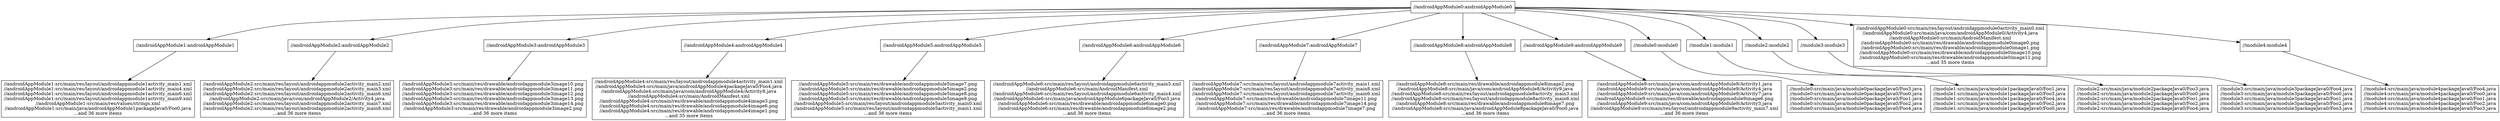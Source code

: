 digraph mygraph {
  node [shape=box];
"//androidAppModule0:androidAppModule0"
"//androidAppModule0:androidAppModule0" -> "//androidAppModule1:androidAppModule1"
"//androidAppModule0:androidAppModule0" -> "//androidAppModule2:androidAppModule2"
"//androidAppModule0:androidAppModule0" -> "//androidAppModule3:androidAppModule3"
"//androidAppModule0:androidAppModule0" -> "//androidAppModule4:androidAppModule4"
"//androidAppModule0:androidAppModule0" -> "//androidAppModule5:androidAppModule5"
"//androidAppModule0:androidAppModule0" -> "//androidAppModule6:androidAppModule6"
"//androidAppModule0:androidAppModule0" -> "//androidAppModule7:androidAppModule7"
"//androidAppModule0:androidAppModule0" -> "//androidAppModule8:androidAppModule8"
"//androidAppModule0:androidAppModule0" -> "//androidAppModule9:androidAppModule9"
"//androidAppModule0:androidAppModule0" -> "//module0:module0"
"//androidAppModule0:androidAppModule0" -> "//module1:module1"
"//androidAppModule0:androidAppModule0" -> "//module2:module2"
"//androidAppModule0:androidAppModule0" -> "//module3:module3"
"//androidAppModule0:androidAppModule0" -> "//androidAppModule0:src/main/res/layout/androidappmodule0activity_main0.xml\n//androidAppModule0:src/main/java/com/androidAppModule0/Activity4.java\n//androidAppModule0:src/main/AndroidManifest.xml\n//androidAppModule0:src/main/res/drawable/androidappmodule0image0.png\n//androidAppModule0:src/main/res/drawable/androidappmodule0image1.png\n//androidAppModule0:src/main/res/drawable/androidappmodule0image10.png\n//androidAppModule0:src/main/res/drawable/androidappmodule0image11.png\n...and 35 more items"
"//androidAppModule0:androidAppModule0" -> "//module4:module4"
"//androidAppModule2:androidAppModule2"
"//androidAppModule2:androidAppModule2" -> "//androidAppModule2:src/main/res/layout/androidappmodule2activity_main2.xml\n//androidAppModule2:src/main/res/layout/androidappmodule2activity_main3.xml\n//androidAppModule2:src/main/res/layout/androidappmodule2activity_main6.xml\n//androidAppModule2:src/main/java/com/androidAppModule2/Activity4.java\n//androidAppModule2:src/main/res/layout/androidappmodule2activity_main7.xml\n//androidAppModule2:src/main/res/layout/androidappmodule2activity_main8.xml\n...and 36 more items"
"//androidAppModule1:androidAppModule1"
"//androidAppModule1:androidAppModule1" -> "//androidAppModule1:src/main/res/layout/androidappmodule1activity_main1.xml\n//androidAppModule1:src/main/res/layout/androidappmodule1activity_main4.xml\n//androidAppModule1:src/main/res/layout/androidappmodule1activity_main6.xml\n//androidAppModule1:src/main/res/layout/androidappmodule1activity_main9.xml\n//androidAppModule1:src/main/res/values/strings.xml\n//androidAppModule1:src/main/java/androidAppModule1packageJava0/Foo0.java\n...and 36 more items"
"//androidAppModule5:androidAppModule5"
"//androidAppModule5:androidAppModule5" -> "//androidAppModule5:src/main/res/drawable/androidappmodule5image7.png\n//androidAppModule5:src/main/res/drawable/androidappmodule5image2.png\n//androidAppModule5:src/main/res/drawable/androidappmodule5image8.png\n//androidAppModule5:src/main/res/drawable/androidappmodule5image9.png\n//androidAppModule5:src/main/res/layout/androidappmodule5activity_main0.xml\n//androidAppModule5:src/main/res/layout/androidappmodule5activity_main1.xml\n...and 36 more items"
"//androidAppModule1:src/main/res/layout/androidappmodule1activity_main1.xml\n//androidAppModule1:src/main/res/layout/androidappmodule1activity_main4.xml\n//androidAppModule1:src/main/res/layout/androidappmodule1activity_main6.xml\n//androidAppModule1:src/main/res/layout/androidappmodule1activity_main9.xml\n//androidAppModule1:src/main/res/values/strings.xml\n//androidAppModule1:src/main/java/androidAppModule1packageJava0/Foo0.java\n...and 36 more items"
"//androidAppModule2:src/main/res/layout/androidappmodule2activity_main2.xml\n//androidAppModule2:src/main/res/layout/androidappmodule2activity_main3.xml\n//androidAppModule2:src/main/res/layout/androidappmodule2activity_main6.xml\n//androidAppModule2:src/main/java/com/androidAppModule2/Activity4.java\n//androidAppModule2:src/main/res/layout/androidappmodule2activity_main7.xml\n//androidAppModule2:src/main/res/layout/androidappmodule2activity_main8.xml\n...and 36 more items"
"//androidAppModule0:src/main/res/layout/androidappmodule0activity_main0.xml\n//androidAppModule0:src/main/java/com/androidAppModule0/Activity4.java\n//androidAppModule0:src/main/AndroidManifest.xml\n//androidAppModule0:src/main/res/drawable/androidappmodule0image0.png\n//androidAppModule0:src/main/res/drawable/androidappmodule0image1.png\n//androidAppModule0:src/main/res/drawable/androidappmodule0image10.png\n//androidAppModule0:src/main/res/drawable/androidappmodule0image11.png\n...and 35 more items"
"//androidAppModule5:src/main/res/drawable/androidappmodule5image7.png\n//androidAppModule5:src/main/res/drawable/androidappmodule5image2.png\n//androidAppModule5:src/main/res/drawable/androidappmodule5image8.png\n//androidAppModule5:src/main/res/drawable/androidappmodule5image9.png\n//androidAppModule5:src/main/res/layout/androidappmodule5activity_main0.xml\n//androidAppModule5:src/main/res/layout/androidappmodule5activity_main1.xml\n...and 36 more items"
"//module3:module3"
"//module3:module3" -> "//module3:src/main/java/module3packageJava0/Foo4.java\n//module3:src/main/java/module3packageJava0/Foo0.java\n//module3:src/main/java/module3packageJava0/Foo1.java\n//module3:src/main/java/module3packageJava0/Foo2.java\n//module3:src/main/java/module3packageJava0/Foo3.java"
"//module4:module4"
"//module4:module4" -> "//module4:src/main/java/module4packageJava0/Foo4.java\n//module4:src/main/java/module4packageJava0/Foo0.java\n//module4:src/main/java/module4packageJava0/Foo1.java\n//module4:src/main/java/module4packageJava0/Foo2.java\n//module4:src/main/java/module4packageJava0/Foo3.java"
"//module4:src/main/java/module4packageJava0/Foo4.java\n//module4:src/main/java/module4packageJava0/Foo0.java\n//module4:src/main/java/module4packageJava0/Foo1.java\n//module4:src/main/java/module4packageJava0/Foo2.java\n//module4:src/main/java/module4packageJava0/Foo3.java"
"//module2:module2"
"//module2:module2" -> "//module2:src/main/java/module2packageJava0/Foo3.java\n//module2:src/main/java/module2packageJava0/Foo0.java\n//module2:src/main/java/module2packageJava0/Foo1.java\n//module2:src/main/java/module2packageJava0/Foo2.java\n//module2:src/main/java/module2packageJava0/Foo4.java"
"//module2:src/main/java/module2packageJava0/Foo3.java\n//module2:src/main/java/module2packageJava0/Foo0.java\n//module2:src/main/java/module2packageJava0/Foo1.java\n//module2:src/main/java/module2packageJava0/Foo2.java\n//module2:src/main/java/module2packageJava0/Foo4.java"
"//module1:module1"
"//module1:module1" -> "//module1:src/main/java/module1packageJava0/Foo1.java\n//module1:src/main/java/module1packageJava0/Foo3.java\n//module1:src/main/java/module1packageJava0/Foo4.java\n//module1:src/main/java/module1packageJava0/Foo2.java\n//module1:src/main/java/module1packageJava0/Foo0.java"
"//module1:src/main/java/module1packageJava0/Foo1.java\n//module1:src/main/java/module1packageJava0/Foo3.java\n//module1:src/main/java/module1packageJava0/Foo4.java\n//module1:src/main/java/module1packageJava0/Foo2.java\n//module1:src/main/java/module1packageJava0/Foo0.java"
"//module3:src/main/java/module3packageJava0/Foo4.java\n//module3:src/main/java/module3packageJava0/Foo0.java\n//module3:src/main/java/module3packageJava0/Foo1.java\n//module3:src/main/java/module3packageJava0/Foo2.java\n//module3:src/main/java/module3packageJava0/Foo3.java"
"//module0:module0"
"//module0:module0" -> "//module0:src/main/java/module0packageJava0/Foo3.java\n//module0:src/main/java/module0packageJava0/Foo0.java\n//module0:src/main/java/module0packageJava0/Foo1.java\n//module0:src/main/java/module0packageJava0/Foo2.java\n//module0:src/main/java/module0packageJava0/Foo4.java"
"//module0:src/main/java/module0packageJava0/Foo3.java\n//module0:src/main/java/module0packageJava0/Foo0.java\n//module0:src/main/java/module0packageJava0/Foo1.java\n//module0:src/main/java/module0packageJava0/Foo2.java\n//module0:src/main/java/module0packageJava0/Foo4.java"
"//androidAppModule9:androidAppModule9"
"//androidAppModule9:androidAppModule9" -> "//androidAppModule9:src/main/java/com/androidAppModule9/Activity1.java\n//androidAppModule9:src/main/java/com/androidAppModule9/Activity4.java\n//androidAppModule9:src/main/java/com/androidAppModule9/Activity7.java\n//androidAppModule9:src/main/res/drawable/androidappmodule9image6.png\n//androidAppModule9:src/main/java/com/androidAppModule9/Activity3.java\n//androidAppModule9:src/main/res/layout/androidappmodule9activity_main7.xml\n...and 36 more items"
"//androidAppModule9:src/main/java/com/androidAppModule9/Activity1.java\n//androidAppModule9:src/main/java/com/androidAppModule9/Activity4.java\n//androidAppModule9:src/main/java/com/androidAppModule9/Activity7.java\n//androidAppModule9:src/main/res/drawable/androidappmodule9image6.png\n//androidAppModule9:src/main/java/com/androidAppModule9/Activity3.java\n//androidAppModule9:src/main/res/layout/androidappmodule9activity_main7.xml\n...and 36 more items"
"//androidAppModule8:androidAppModule8"
"//androidAppModule8:androidAppModule8" -> "//androidAppModule8:src/main/res/drawable/androidappmodule8image2.png\n//androidAppModule8:src/main/java/com/androidAppModule8/Activity9.java\n//androidAppModule8:src/main/res/layout/androidappmodule8activity_main3.xml\n//androidAppModule8:src/main/res/layout/androidappmodule8activity_main6.xml\n//androidAppModule8:src/main/res/drawable/androidappmodule8image7.png\n//androidAppModule8:src/main/java/androidAppModule8packageJava0/Foo0.java\n...and 36 more items"
"//androidAppModule8:src/main/res/drawable/androidappmodule8image2.png\n//androidAppModule8:src/main/java/com/androidAppModule8/Activity9.java\n//androidAppModule8:src/main/res/layout/androidappmodule8activity_main3.xml\n//androidAppModule8:src/main/res/layout/androidappmodule8activity_main6.xml\n//androidAppModule8:src/main/res/drawable/androidappmodule8image7.png\n//androidAppModule8:src/main/java/androidAppModule8packageJava0/Foo0.java\n...and 36 more items"
"//androidAppModule7:androidAppModule7"
"//androidAppModule7:androidAppModule7" -> "//androidAppModule7:src/main/res/layout/androidappmodule7activity_main1.xml\n//androidAppModule7:src/main/res/layout/androidappmodule7activity_main8.xml\n//androidAppModule7:src/main/res/layout/androidappmodule7activity_main6.xml\n//androidAppModule7:src/main/res/drawable/androidappmodule7image11.png\n//androidAppModule7:src/main/res/drawable/androidappmodule7image14.png\n//androidAppModule7:src/main/res/drawable/androidappmodule7image7.png\n...and 36 more items"
"//androidAppModule7:src/main/res/layout/androidappmodule7activity_main1.xml\n//androidAppModule7:src/main/res/layout/androidappmodule7activity_main8.xml\n//androidAppModule7:src/main/res/layout/androidappmodule7activity_main6.xml\n//androidAppModule7:src/main/res/drawable/androidappmodule7image11.png\n//androidAppModule7:src/main/res/drawable/androidappmodule7image14.png\n//androidAppModule7:src/main/res/drawable/androidappmodule7image7.png\n...and 36 more items"
"//androidAppModule6:androidAppModule6"
"//androidAppModule6:androidAppModule6" -> "//androidAppModule6:src/main/res/layout/androidappmodule6activity_main5.xml\n//androidAppModule6:src/main/AndroidManifest.xml\n//androidAppModule6:src/main/res/layout/androidappmodule6activity_main4.xml\n//androidAppModule6:src/main/java/androidAppModule6packageJava0/Foo3.java\n//androidAppModule6:src/main/res/drawable/androidappmodule6image0.png\n//androidAppModule6:src/main/res/drawable/androidappmodule6image2.png\n...and 36 more items"
"//androidAppModule6:src/main/res/layout/androidappmodule6activity_main5.xml\n//androidAppModule6:src/main/AndroidManifest.xml\n//androidAppModule6:src/main/res/layout/androidappmodule6activity_main4.xml\n//androidAppModule6:src/main/java/androidAppModule6packageJava0/Foo3.java\n//androidAppModule6:src/main/res/drawable/androidappmodule6image0.png\n//androidAppModule6:src/main/res/drawable/androidappmodule6image2.png\n...and 36 more items"
"//androidAppModule4:androidAppModule4"
"//androidAppModule4:androidAppModule4" -> "//androidAppModule4:src/main/res/layout/androidappmodule4activity_main1.xml\n//androidAppModule4:src/main/java/androidAppModule4packageJava0/Foo4.java\n//androidAppModule4:src/main/java/com/androidAppModule4/Activity8.java\n//androidAppModule4:src/main/AndroidManifest.xml\n//androidAppModule4:src/main/res/drawable/androidappmodule4image3.png\n//androidAppModule4:src/main/res/drawable/androidappmodule4image6.png\n//androidAppModule4:src/main/res/drawable/androidappmodule4image1.png\n...and 35 more items"
"//androidAppModule4:src/main/res/layout/androidappmodule4activity_main1.xml\n//androidAppModule4:src/main/java/androidAppModule4packageJava0/Foo4.java\n//androidAppModule4:src/main/java/com/androidAppModule4/Activity8.java\n//androidAppModule4:src/main/AndroidManifest.xml\n//androidAppModule4:src/main/res/drawable/androidappmodule4image3.png\n//androidAppModule4:src/main/res/drawable/androidappmodule4image6.png\n//androidAppModule4:src/main/res/drawable/androidappmodule4image1.png\n...and 35 more items"
"//androidAppModule3:androidAppModule3"
"//androidAppModule3:androidAppModule3" -> "//androidAppModule3:src/main/res/drawable/androidappmodule3image10.png\n//androidAppModule3:src/main/res/drawable/androidappmodule3image11.png\n//androidAppModule3:src/main/res/drawable/androidappmodule3image12.png\n//androidAppModule3:src/main/res/drawable/androidappmodule3image13.png\n//androidAppModule3:src/main/res/drawable/androidappmodule3image14.png\n//androidAppModule3:src/main/res/drawable/androidappmodule3image2.png\n...and 36 more items"
"//androidAppModule3:src/main/res/drawable/androidappmodule3image10.png\n//androidAppModule3:src/main/res/drawable/androidappmodule3image11.png\n//androidAppModule3:src/main/res/drawable/androidappmodule3image12.png\n//androidAppModule3:src/main/res/drawable/androidappmodule3image13.png\n//androidAppModule3:src/main/res/drawable/androidappmodule3image14.png\n//androidAppModule3:src/main/res/drawable/androidappmodule3image2.png\n...and 36 more items"
}
